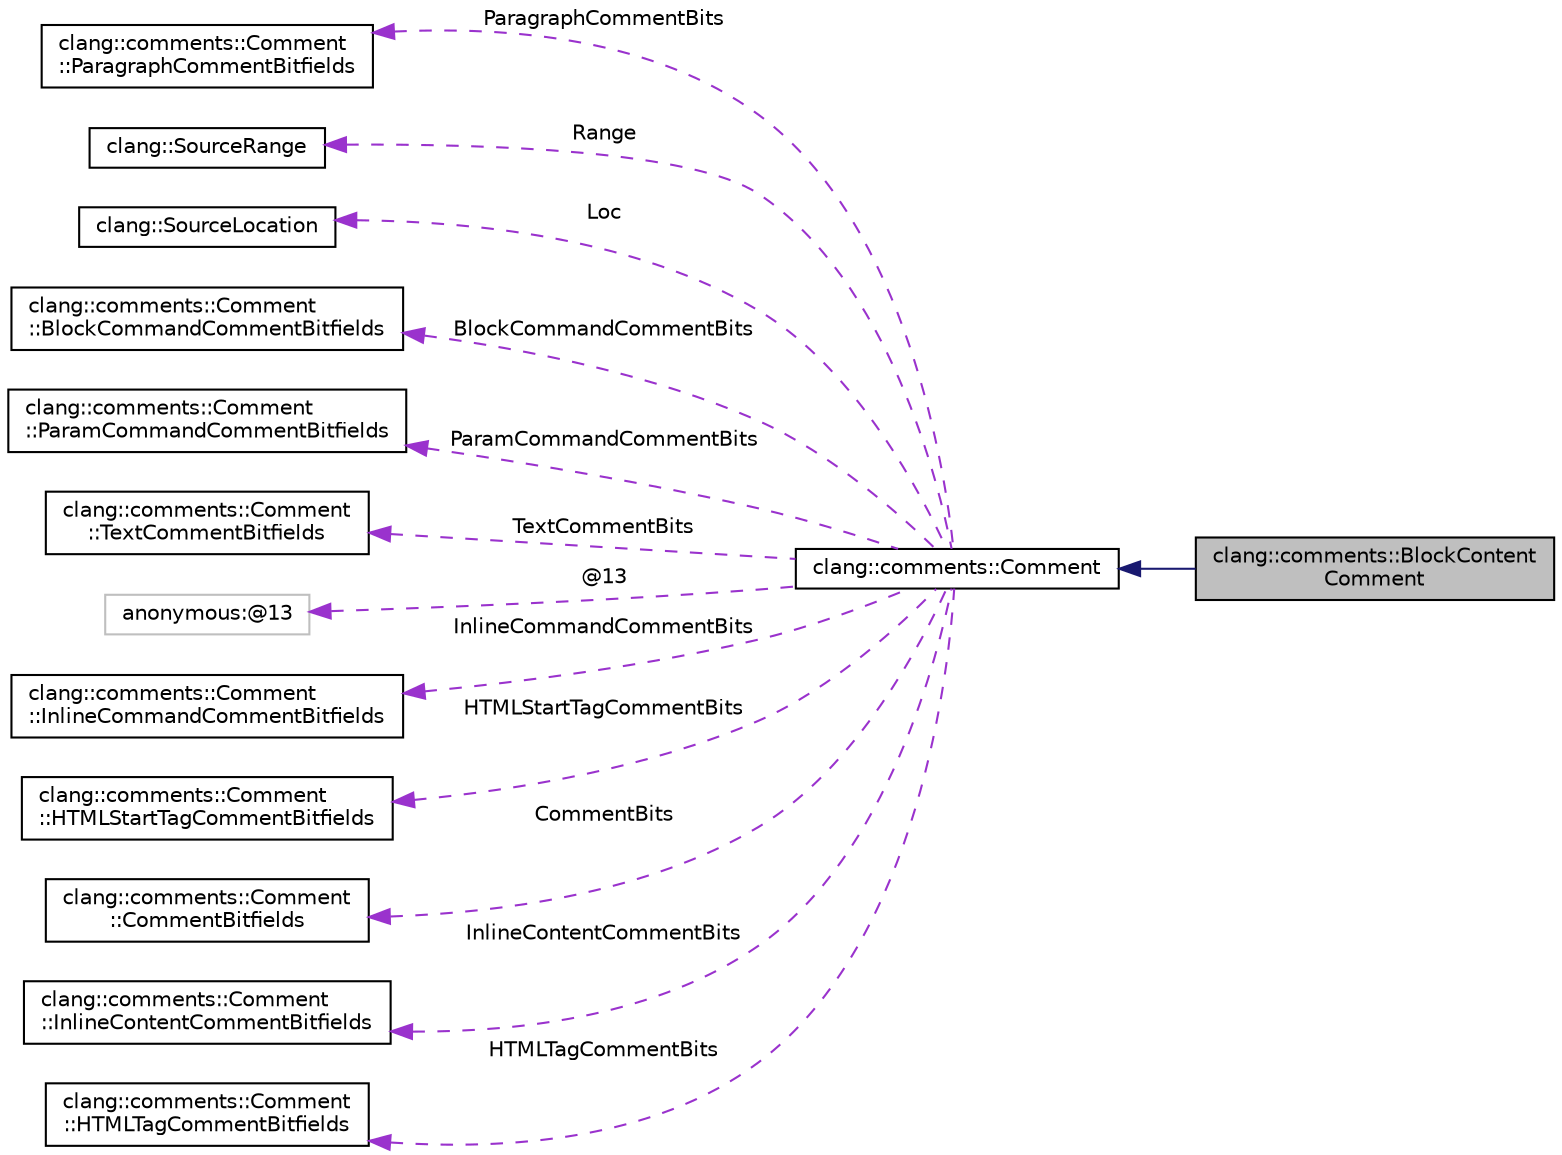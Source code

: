 digraph "clang::comments::BlockContentComment"
{
 // LATEX_PDF_SIZE
  bgcolor="transparent";
  edge [fontname="Helvetica",fontsize="10",labelfontname="Helvetica",labelfontsize="10"];
  node [fontname="Helvetica",fontsize="10",shape=record];
  rankdir="LR";
  Node1 [label="clang::comments::BlockContent\lComment",height=0.2,width=0.4,color="black", fillcolor="grey75", style="filled", fontcolor="black",tooltip="Block content (contains inline content)."];
  Node2 -> Node1 [dir="back",color="midnightblue",fontsize="10",style="solid",fontname="Helvetica"];
  Node2 [label="clang::comments::Comment",height=0.2,width=0.4,color="black",URL="$classclang_1_1comments_1_1Comment.html",tooltip="Any part of the comment."];
  Node3 -> Node2 [dir="back",color="darkorchid3",fontsize="10",style="dashed",label=" ParagraphCommentBits" ,fontname="Helvetica"];
  Node3 [label="clang::comments::Comment\l::ParagraphCommentBitfields",height=0.2,width=0.4,color="black",URL="$classclang_1_1comments_1_1Comment_1_1ParagraphCommentBitfields.html",tooltip=" "];
  Node4 -> Node2 [dir="back",color="darkorchid3",fontsize="10",style="dashed",label=" Range" ,fontname="Helvetica"];
  Node4 [label="clang::SourceRange",height=0.2,width=0.4,color="black",URL="$classclang_1_1SourceRange.html",tooltip="A trivial tuple used to represent a source range."];
  Node5 -> Node2 [dir="back",color="darkorchid3",fontsize="10",style="dashed",label=" Loc" ,fontname="Helvetica"];
  Node5 [label="clang::SourceLocation",height=0.2,width=0.4,color="black",URL="$classclang_1_1SourceLocation.html",tooltip="Encodes a location in the source."];
  Node6 -> Node2 [dir="back",color="darkorchid3",fontsize="10",style="dashed",label=" BlockCommandCommentBits" ,fontname="Helvetica"];
  Node6 [label="clang::comments::Comment\l::BlockCommandCommentBitfields",height=0.2,width=0.4,color="black",URL="$classclang_1_1comments_1_1Comment_1_1BlockCommandCommentBitfields.html",tooltip=" "];
  Node7 -> Node2 [dir="back",color="darkorchid3",fontsize="10",style="dashed",label=" ParamCommandCommentBits" ,fontname="Helvetica"];
  Node7 [label="clang::comments::Comment\l::ParamCommandCommentBitfields",height=0.2,width=0.4,color="black",URL="$classclang_1_1comments_1_1Comment_1_1ParamCommandCommentBitfields.html",tooltip=" "];
  Node8 -> Node2 [dir="back",color="darkorchid3",fontsize="10",style="dashed",label=" TextCommentBits" ,fontname="Helvetica"];
  Node8 [label="clang::comments::Comment\l::TextCommentBitfields",height=0.2,width=0.4,color="black",URL="$classclang_1_1comments_1_1Comment_1_1TextCommentBitfields.html",tooltip=" "];
  Node9 -> Node2 [dir="back",color="darkorchid3",fontsize="10",style="dashed",label=" @13" ,fontname="Helvetica"];
  Node9 [label="anonymous:@13",height=0.2,width=0.4,color="grey75",tooltip=" "];
  Node10 -> Node2 [dir="back",color="darkorchid3",fontsize="10",style="dashed",label=" InlineCommandCommentBits" ,fontname="Helvetica"];
  Node10 [label="clang::comments::Comment\l::InlineCommandCommentBitfields",height=0.2,width=0.4,color="black",URL="$classclang_1_1comments_1_1Comment_1_1InlineCommandCommentBitfields.html",tooltip=" "];
  Node11 -> Node2 [dir="back",color="darkorchid3",fontsize="10",style="dashed",label=" HTMLStartTagCommentBits" ,fontname="Helvetica"];
  Node11 [label="clang::comments::Comment\l::HTMLStartTagCommentBitfields",height=0.2,width=0.4,color="black",URL="$classclang_1_1comments_1_1Comment_1_1HTMLStartTagCommentBitfields.html",tooltip=" "];
  Node12 -> Node2 [dir="back",color="darkorchid3",fontsize="10",style="dashed",label=" CommentBits" ,fontname="Helvetica"];
  Node12 [label="clang::comments::Comment\l::CommentBitfields",height=0.2,width=0.4,color="black",URL="$classclang_1_1comments_1_1Comment_1_1CommentBitfields.html",tooltip=" "];
  Node13 -> Node2 [dir="back",color="darkorchid3",fontsize="10",style="dashed",label=" InlineContentCommentBits" ,fontname="Helvetica"];
  Node13 [label="clang::comments::Comment\l::InlineContentCommentBitfields",height=0.2,width=0.4,color="black",URL="$classclang_1_1comments_1_1Comment_1_1InlineContentCommentBitfields.html",tooltip=" "];
  Node14 -> Node2 [dir="back",color="darkorchid3",fontsize="10",style="dashed",label=" HTMLTagCommentBits" ,fontname="Helvetica"];
  Node14 [label="clang::comments::Comment\l::HTMLTagCommentBitfields",height=0.2,width=0.4,color="black",URL="$classclang_1_1comments_1_1Comment_1_1HTMLTagCommentBitfields.html",tooltip=" "];
}
